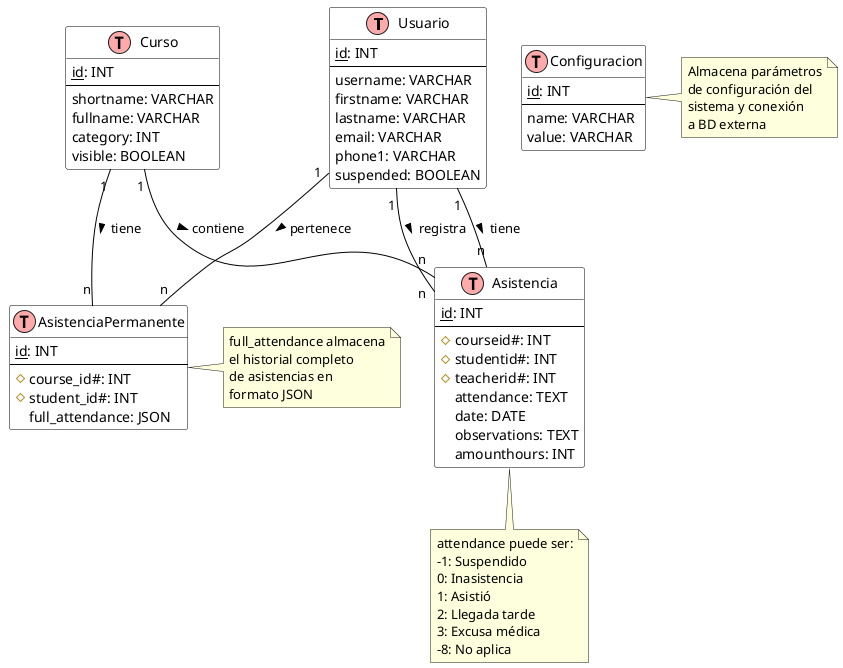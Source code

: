 @startuml "Diagrama Entidad Relación - Sistema de Asistencia"

' Configuración del estilo
!define table(x) class x << (T,#FFAAAA) >>
!define primary_key(x) <u>x</u>
!define foreign_key(x) #x#
!define unique(x) "unique: x"

skinparam class {
    BackgroundColor White
    ArrowColor Black
    BorderColor Black
}

' Entidades principales
table(Usuario) {
    primary_key(id): INT
    --
    username: VARCHAR
    firstname: VARCHAR
    lastname: VARCHAR
    email: VARCHAR
    phone1: VARCHAR
    suspended: BOOLEAN
}

table(Curso) {
    primary_key(id): INT
    --
    shortname: VARCHAR
    fullname: VARCHAR
    category: INT
    visible: BOOLEAN
}

table(Asistencia) {
    primary_key(id): INT
    --
    foreign_key(courseid): INT
    foreign_key(studentid): INT
    foreign_key(teacherid): INT
    attendance: TEXT
    date: DATE
    observations: TEXT
    amounthours: INT
}

table(AsistenciaPermanente) {
    primary_key(id): INT
    --
    foreign_key(course_id): INT
    foreign_key(student_id): INT
    full_attendance: JSON
}

table(Configuracion) {
    primary_key(id): INT
    --
    name: VARCHAR
    value: VARCHAR
}

' Relaciones
Usuario "1" -- "n" Asistencia : registra >
Usuario "1" -- "n" Asistencia : tiene >
Curso "1" -- "n" Asistencia : contiene >
Curso "1" -- "n" AsistenciaPermanente : tiene >
Usuario "1" -- "n" AsistenciaPermanente : pertenece >

' Notas explicativas
note bottom of Asistencia
  attendance puede ser:
  -1: Suspendido
  0: Inasistencia
  1: Asistió
  2: Llegada tarde
  3: Excusa médica
  -8: No aplica
end note

note right of AsistenciaPermanente
  full_attendance almacena
  el historial completo
  de asistencias en
  formato JSON
end note

note right of Configuracion
  Almacena parámetros
  de configuración del
  sistema y conexión
  a BD externa
end note

@enduml 